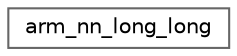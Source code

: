 digraph "Graphical Class Hierarchy"
{
 // LATEX_PDF_SIZE
  bgcolor="transparent";
  edge [fontname=Helvetica,fontsize=10,labelfontname=Helvetica,labelfontsize=10];
  node [fontname=Helvetica,fontsize=10,shape=box,height=0.2,width=0.4];
  rankdir="LR";
  Node0 [id="Node000000",label="arm_nn_long_long",height=0.2,width=0.4,color="grey40", fillcolor="white", style="filled",URL="$unionarm__nn__long__long.html",tooltip=" "];
}
